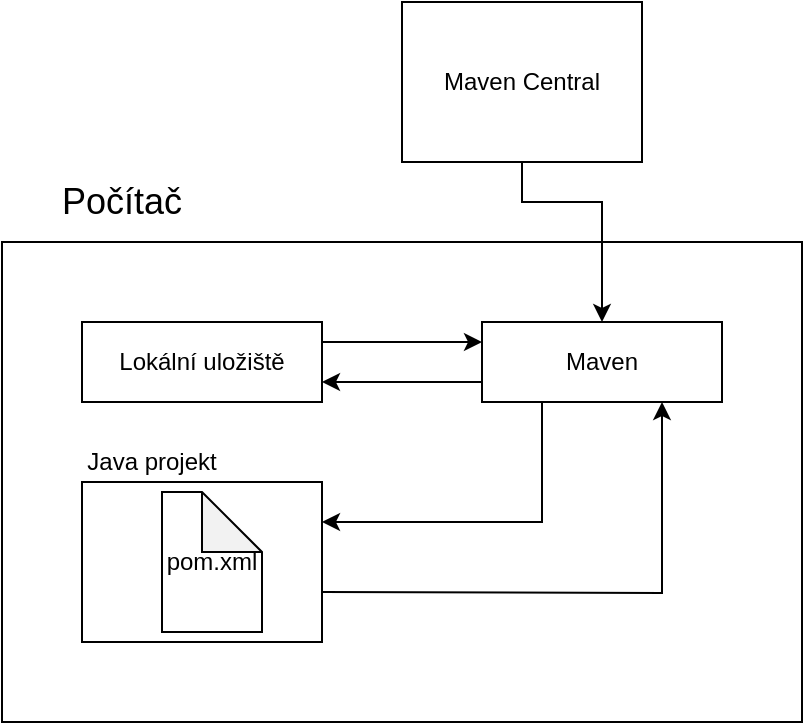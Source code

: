<mxfile version="14.4.3" type="github">
  <diagram id="5IYr3dlcWzD6DdJD0FJD" name="Page-1">
    <mxGraphModel dx="2066" dy="1185" grid="1" gridSize="10" guides="1" tooltips="1" connect="1" arrows="1" fold="1" page="1" pageScale="1" pageWidth="827" pageHeight="1169" math="0" shadow="0">
      <root>
        <mxCell id="0" />
        <mxCell id="1" parent="0" />
        <mxCell id="c55yBiSJBqNYkKCRa7d6-1" value="" style="rounded=0;whiteSpace=wrap;html=1;" vertex="1" parent="1">
          <mxGeometry x="160" y="360" width="400" height="240" as="geometry" />
        </mxCell>
        <mxCell id="c55yBiSJBqNYkKCRa7d6-24" style="edgeStyle=orthogonalEdgeStyle;rounded=0;orthogonalLoop=1;jettySize=auto;html=1;exitX=0.25;exitY=1;exitDx=0;exitDy=0;entryX=1;entryY=0.25;entryDx=0;entryDy=0;" edge="1" parent="1" source="c55yBiSJBqNYkKCRa7d6-2" target="c55yBiSJBqNYkKCRa7d6-20">
          <mxGeometry relative="1" as="geometry" />
        </mxCell>
        <mxCell id="c55yBiSJBqNYkKCRa7d6-2" value="Maven" style="rounded=0;whiteSpace=wrap;html=1;" vertex="1" parent="1">
          <mxGeometry x="400" y="400" width="120" height="40" as="geometry" />
        </mxCell>
        <mxCell id="c55yBiSJBqNYkKCRa7d6-3" style="edgeStyle=orthogonalEdgeStyle;rounded=0;orthogonalLoop=1;jettySize=auto;html=1;exitX=0.5;exitY=1;exitDx=0;exitDy=0;" edge="1" parent="1" source="c55yBiSJBqNYkKCRa7d6-2" target="c55yBiSJBqNYkKCRa7d6-2">
          <mxGeometry relative="1" as="geometry" />
        </mxCell>
        <mxCell id="c55yBiSJBqNYkKCRa7d6-7" value="Lokální uložiště" style="rounded=0;whiteSpace=wrap;html=1;" vertex="1" parent="1">
          <mxGeometry x="200" y="400" width="120" height="40" as="geometry" />
        </mxCell>
        <mxCell id="c55yBiSJBqNYkKCRa7d6-8" value="" style="endArrow=classic;html=1;" edge="1" parent="1">
          <mxGeometry width="50" height="50" relative="1" as="geometry">
            <mxPoint x="320" y="410" as="sourcePoint" />
            <mxPoint x="400" y="410" as="targetPoint" />
          </mxGeometry>
        </mxCell>
        <mxCell id="c55yBiSJBqNYkKCRa7d6-9" value="" style="endArrow=classic;html=1;" edge="1" parent="1">
          <mxGeometry width="50" height="50" relative="1" as="geometry">
            <mxPoint x="400" y="430" as="sourcePoint" />
            <mxPoint x="320" y="430" as="targetPoint" />
          </mxGeometry>
        </mxCell>
        <mxCell id="c55yBiSJBqNYkKCRa7d6-17" style="edgeStyle=orthogonalEdgeStyle;rounded=0;orthogonalLoop=1;jettySize=auto;html=1;exitX=0.5;exitY=1;exitDx=0;exitDy=0;entryX=0.5;entryY=0;entryDx=0;entryDy=0;" edge="1" parent="1" source="c55yBiSJBqNYkKCRa7d6-14" target="c55yBiSJBqNYkKCRa7d6-2">
          <mxGeometry relative="1" as="geometry">
            <Array as="points">
              <mxPoint x="420" y="340" />
              <mxPoint x="460" y="340" />
            </Array>
          </mxGeometry>
        </mxCell>
        <mxCell id="c55yBiSJBqNYkKCRa7d6-14" value="Maven Central" style="rounded=0;whiteSpace=wrap;html=1;" vertex="1" parent="1">
          <mxGeometry x="360" y="240" width="120" height="80" as="geometry" />
        </mxCell>
        <mxCell id="c55yBiSJBqNYkKCRa7d6-16" value="&lt;font style=&quot;font-size: 18px&quot;&gt;Počítač&lt;/font&gt;" style="text;html=1;strokeColor=none;fillColor=none;align=center;verticalAlign=middle;whiteSpace=wrap;rounded=0;" vertex="1" parent="1">
          <mxGeometry x="160" y="320" width="120" height="40" as="geometry" />
        </mxCell>
        <mxCell id="c55yBiSJBqNYkKCRa7d6-20" value="" style="rounded=0;whiteSpace=wrap;html=1;" vertex="1" parent="1">
          <mxGeometry x="200" y="480" width="120" height="80" as="geometry" />
        </mxCell>
        <mxCell id="c55yBiSJBqNYkKCRa7d6-22" style="edgeStyle=orthogonalEdgeStyle;rounded=0;orthogonalLoop=1;jettySize=auto;html=1;entryX=0.75;entryY=1;entryDx=0;entryDy=0;" edge="1" parent="1" target="c55yBiSJBqNYkKCRa7d6-2">
          <mxGeometry relative="1" as="geometry">
            <mxPoint x="320" y="535" as="sourcePoint" />
          </mxGeometry>
        </mxCell>
        <mxCell id="c55yBiSJBqNYkKCRa7d6-21" value="pom.xml" style="shape=note;whiteSpace=wrap;html=1;backgroundOutline=1;darkOpacity=0.05;" vertex="1" parent="1">
          <mxGeometry x="240" y="485" width="50" height="70" as="geometry" />
        </mxCell>
        <mxCell id="c55yBiSJBqNYkKCRa7d6-23" value="Java projekt" style="text;html=1;strokeColor=none;fillColor=none;align=center;verticalAlign=middle;whiteSpace=wrap;rounded=0;" vertex="1" parent="1">
          <mxGeometry x="200" y="460" width="70" height="20" as="geometry" />
        </mxCell>
      </root>
    </mxGraphModel>
  </diagram>
</mxfile>
